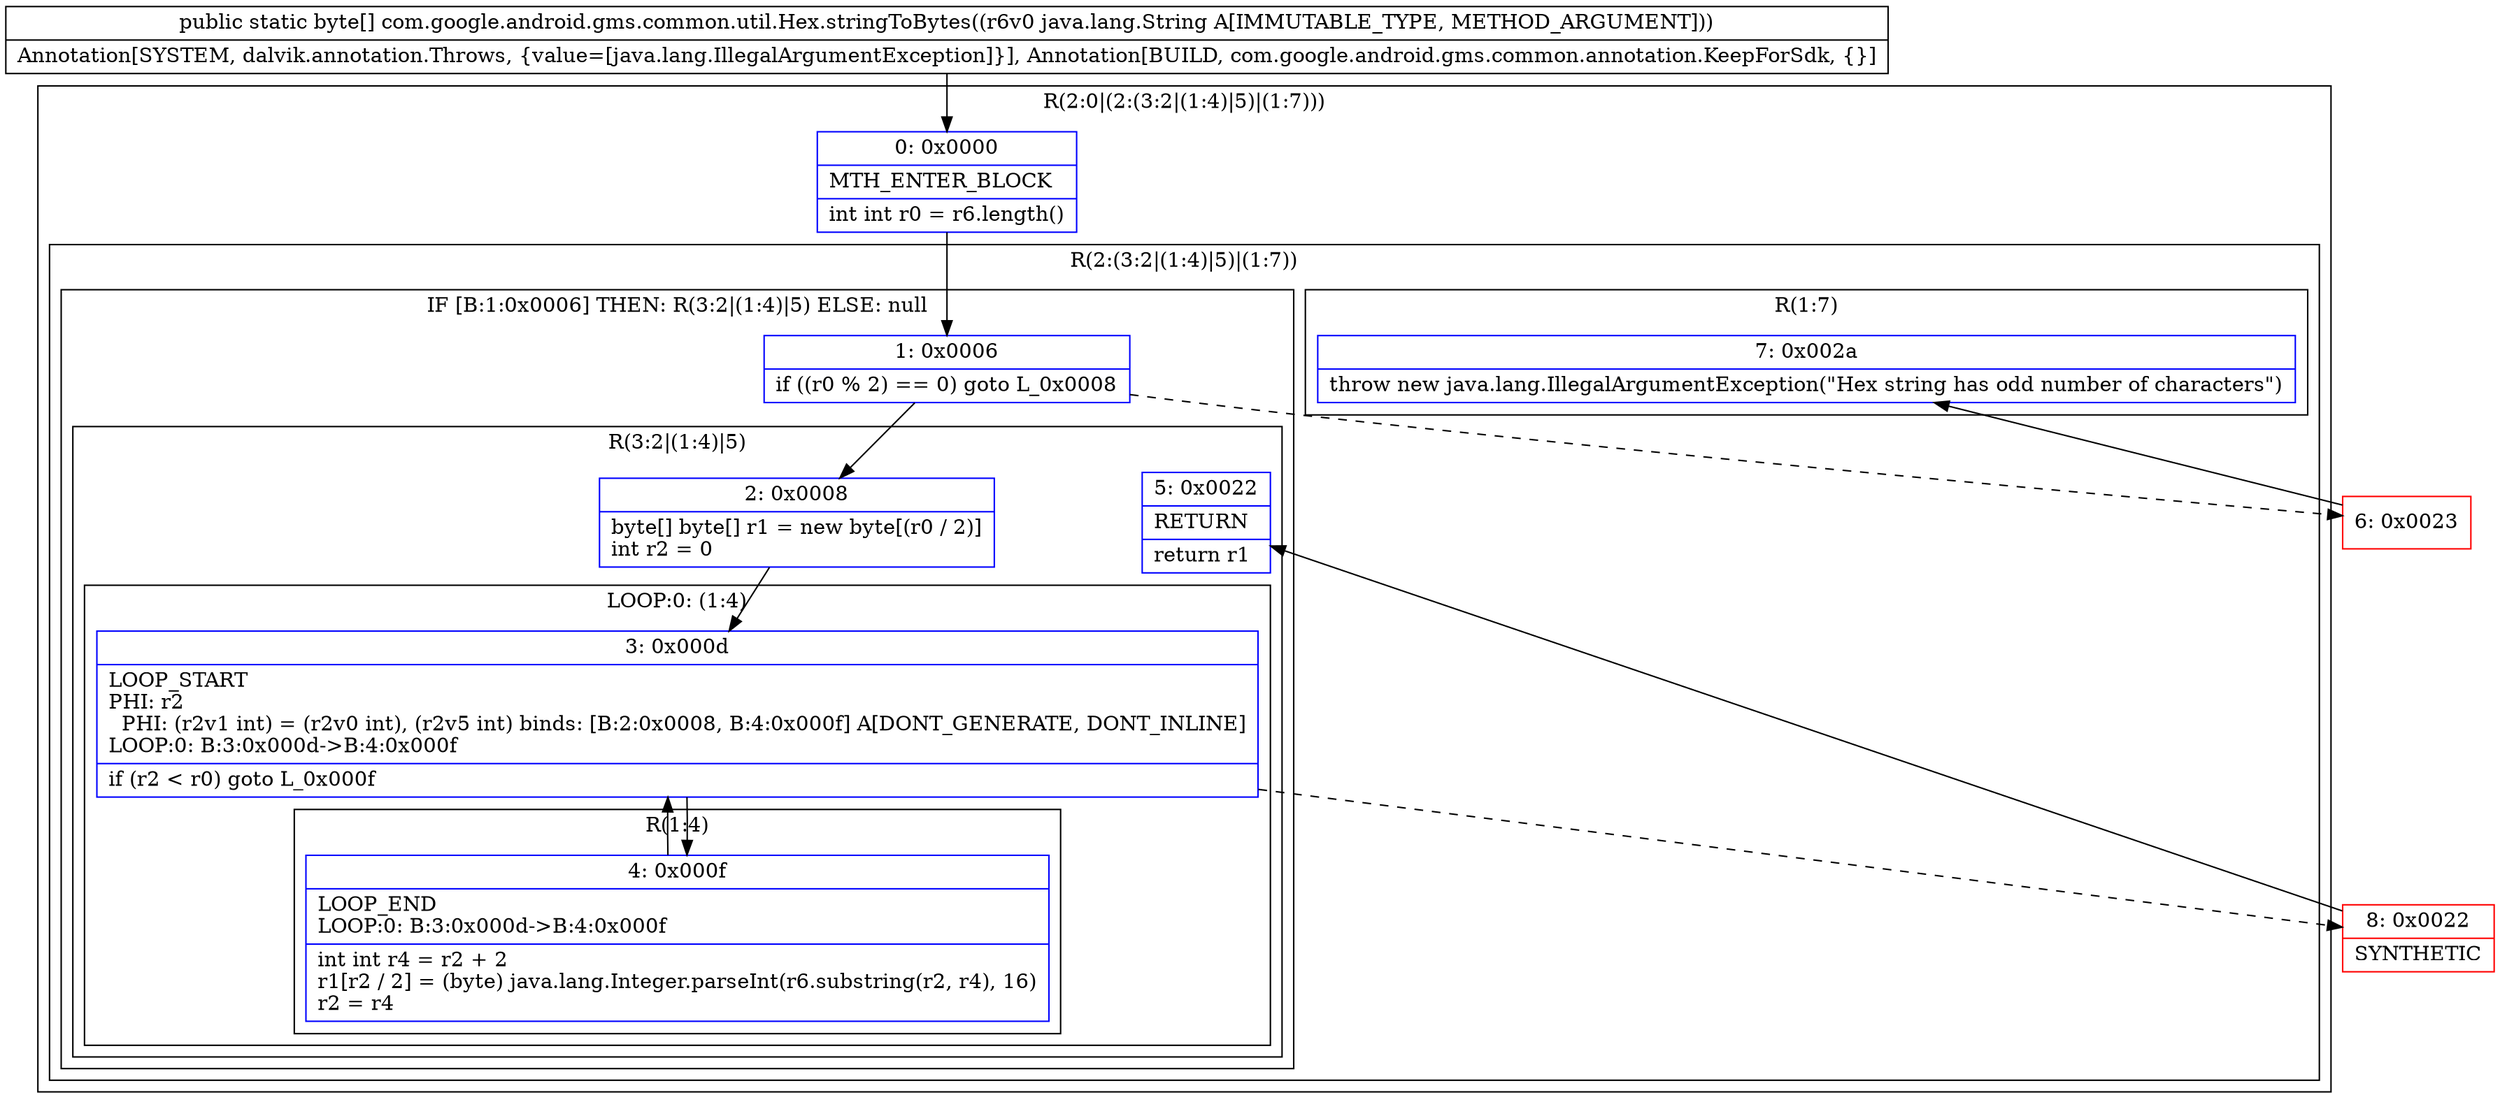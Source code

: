 digraph "CFG forcom.google.android.gms.common.util.Hex.stringToBytes(Ljava\/lang\/String;)[B" {
subgraph cluster_Region_880302822 {
label = "R(2:0|(2:(3:2|(1:4)|5)|(1:7)))";
node [shape=record,color=blue];
Node_0 [shape=record,label="{0\:\ 0x0000|MTH_ENTER_BLOCK\l|int int r0 = r6.length()\l}"];
subgraph cluster_Region_760001712 {
label = "R(2:(3:2|(1:4)|5)|(1:7))";
node [shape=record,color=blue];
subgraph cluster_IfRegion_1147210389 {
label = "IF [B:1:0x0006] THEN: R(3:2|(1:4)|5) ELSE: null";
node [shape=record,color=blue];
Node_1 [shape=record,label="{1\:\ 0x0006|if ((r0 % 2) == 0) goto L_0x0008\l}"];
subgraph cluster_Region_887895001 {
label = "R(3:2|(1:4)|5)";
node [shape=record,color=blue];
Node_2 [shape=record,label="{2\:\ 0x0008|byte[] byte[] r1 = new byte[(r0 \/ 2)]\lint r2 = 0\l}"];
subgraph cluster_LoopRegion_1410881512 {
label = "LOOP:0: (1:4)";
node [shape=record,color=blue];
Node_3 [shape=record,label="{3\:\ 0x000d|LOOP_START\lPHI: r2 \l  PHI: (r2v1 int) = (r2v0 int), (r2v5 int) binds: [B:2:0x0008, B:4:0x000f] A[DONT_GENERATE, DONT_INLINE]\lLOOP:0: B:3:0x000d\-\>B:4:0x000f\l|if (r2 \< r0) goto L_0x000f\l}"];
subgraph cluster_Region_583112935 {
label = "R(1:4)";
node [shape=record,color=blue];
Node_4 [shape=record,label="{4\:\ 0x000f|LOOP_END\lLOOP:0: B:3:0x000d\-\>B:4:0x000f\l|int int r4 = r2 + 2\lr1[r2 \/ 2] = (byte) java.lang.Integer.parseInt(r6.substring(r2, r4), 16)\lr2 = r4\l}"];
}
}
Node_5 [shape=record,label="{5\:\ 0x0022|RETURN\l|return r1\l}"];
}
}
subgraph cluster_Region_1794089603 {
label = "R(1:7)";
node [shape=record,color=blue];
Node_7 [shape=record,label="{7\:\ 0x002a|throw new java.lang.IllegalArgumentException(\"Hex string has odd number of characters\")\l}"];
}
}
}
Node_6 [shape=record,color=red,label="{6\:\ 0x0023}"];
Node_8 [shape=record,color=red,label="{8\:\ 0x0022|SYNTHETIC\l}"];
MethodNode[shape=record,label="{public static byte[] com.google.android.gms.common.util.Hex.stringToBytes((r6v0 java.lang.String A[IMMUTABLE_TYPE, METHOD_ARGUMENT]))  | Annotation[SYSTEM, dalvik.annotation.Throws, \{value=[java.lang.IllegalArgumentException]\}], Annotation[BUILD, com.google.android.gms.common.annotation.KeepForSdk, \{\}]\l}"];
MethodNode -> Node_0;
Node_0 -> Node_1;
Node_1 -> Node_2;
Node_1 -> Node_6[style=dashed];
Node_2 -> Node_3;
Node_3 -> Node_4;
Node_3 -> Node_8[style=dashed];
Node_4 -> Node_3;
Node_6 -> Node_7;
Node_8 -> Node_5;
}

